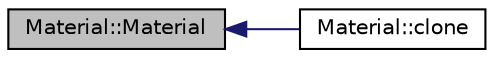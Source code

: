 digraph "Material::Material"
{
  edge [fontname="Helvetica",fontsize="10",labelfontname="Helvetica",labelfontsize="10"];
  node [fontname="Helvetica",fontsize="10",shape=record];
  rankdir="LR";
  Node1 [label="Material::Material",height=0.2,width=0.4,color="black", fillcolor="grey75", style="filled" fontcolor="black"];
  Node1 -> Node2 [dir="back",color="midnightblue",fontsize="10",style="solid",fontname="Helvetica"];
  Node2 [label="Material::clone",height=0.2,width=0.4,color="black", fillcolor="white", style="filled",URL="$classMaterial.html#a417cf6f7c2cc82c04599e5a29b620a64",tooltip="Create a duplicate of the Material."];
}
